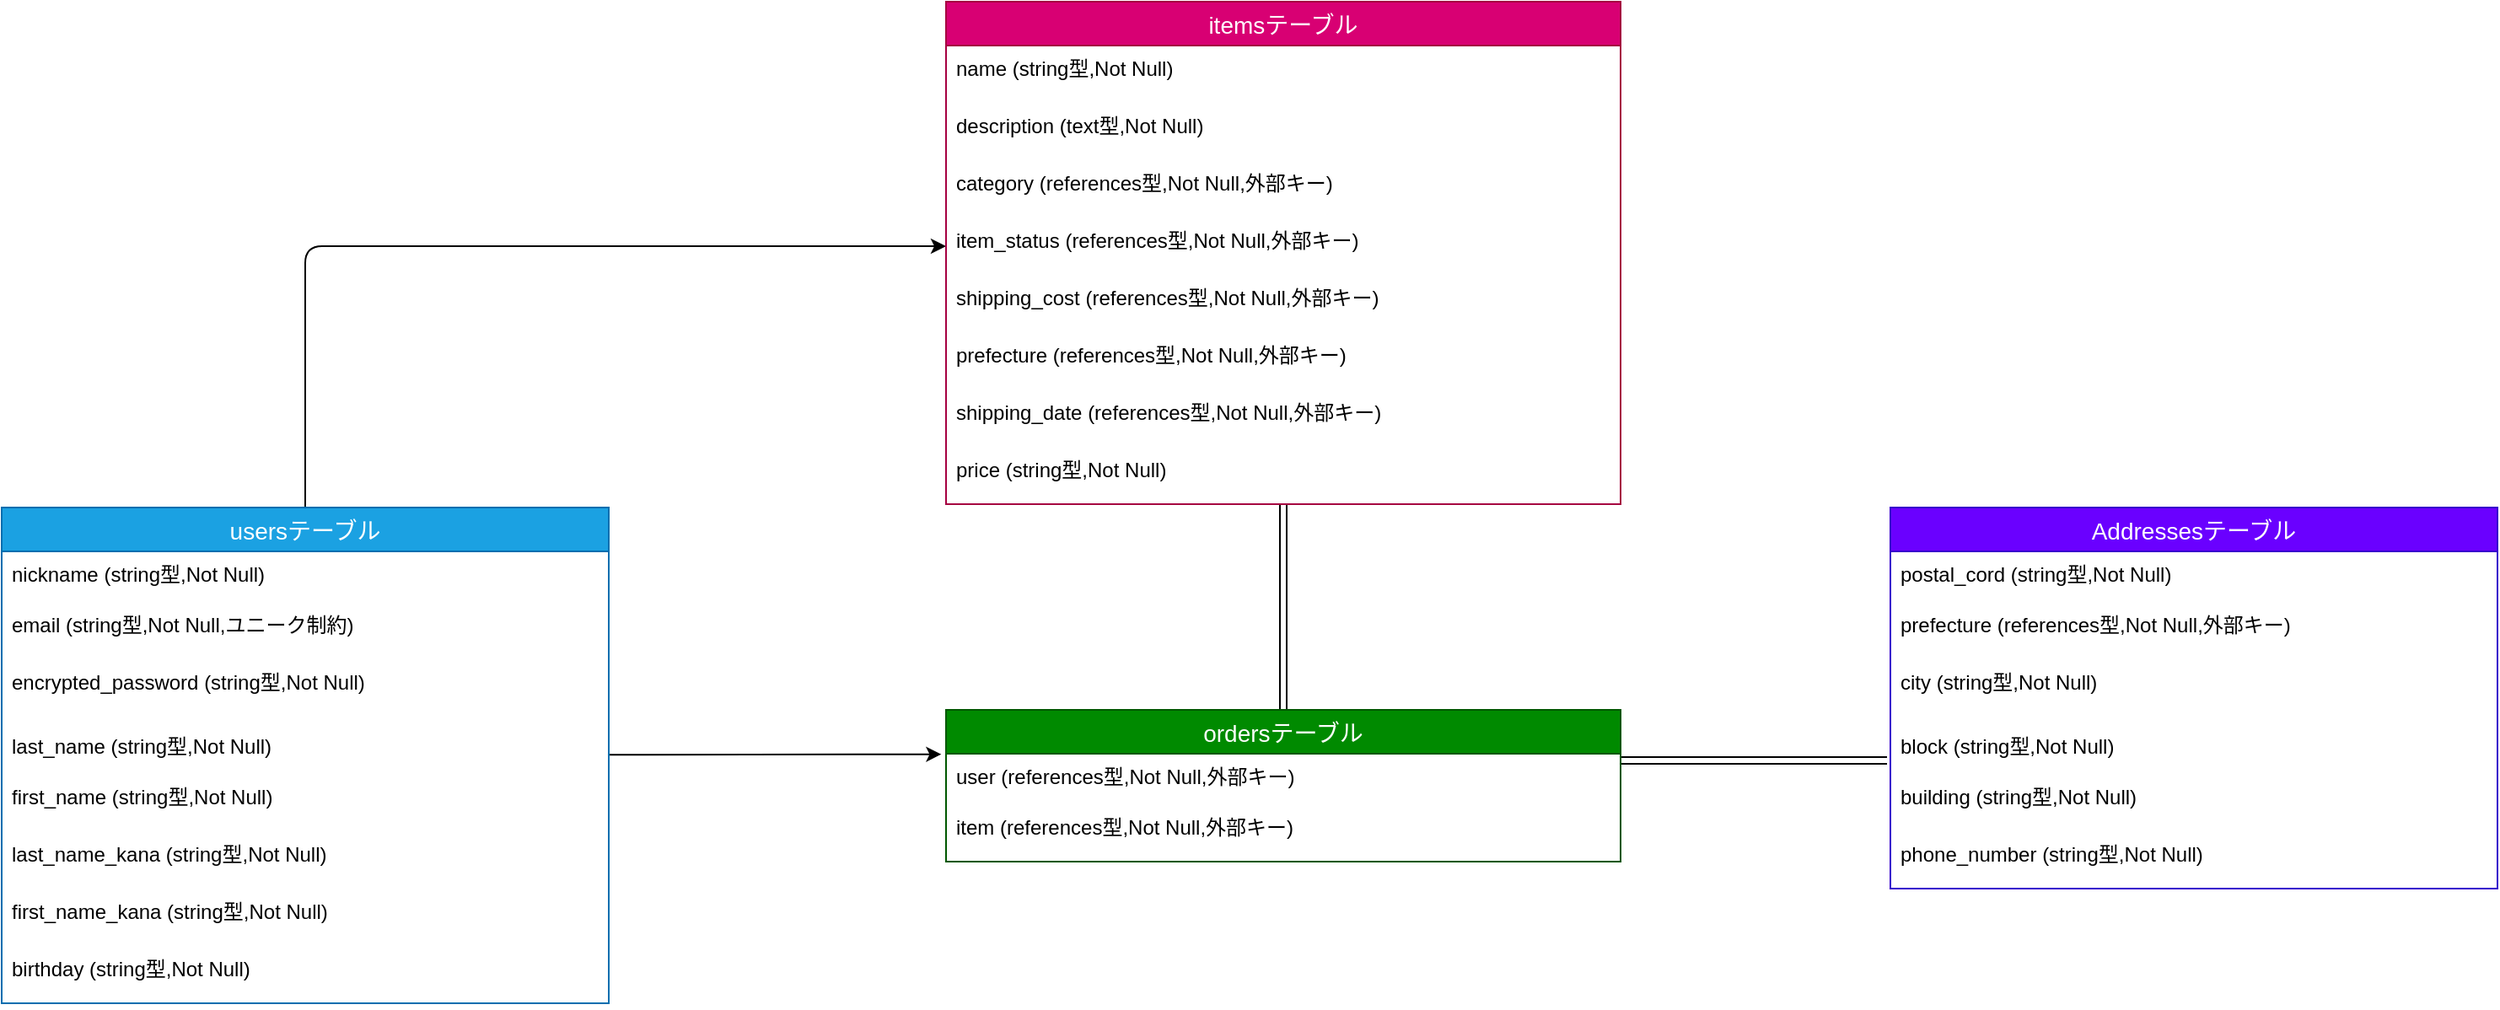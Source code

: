 <mxfile>
    <diagram id="HF0gzWP-H9rfsdYDykih" name="ページ1">
        <mxGraphModel dx="581" dy="543" grid="0" gridSize="10" guides="1" tooltips="1" connect="1" arrows="1" fold="1" page="1" pageScale="1" pageWidth="1654" pageHeight="1169" background="#ffffff" math="0" shadow="0">
            <root>
                <mxCell id="0"/>
                <mxCell id="1" parent="0"/>
                <mxCell id="109" style="edgeStyle=orthogonalEdgeStyle;html=1;entryX=0;entryY=0.5;entryDx=0;entryDy=0;labelBorderColor=#000000;fontColor=#000000;strokeColor=#000000;" edge="1" parent="1" source="49" target="86">
                    <mxGeometry relative="1" as="geometry"/>
                </mxCell>
                <mxCell id="123" style="edgeStyle=none;html=1;entryX=-0.007;entryY=0.011;entryDx=0;entryDy=0;entryPerimeter=0;labelBorderColor=#000000;fontColor=#000000;strokeColor=#000000;" edge="1" parent="1" source="49" target="96">
                    <mxGeometry relative="1" as="geometry"/>
                </mxCell>
                <mxCell id="49" value="usersテーブル" style="swimlane;fontStyle=0;childLayout=stackLayout;horizontal=1;startSize=26;horizontalStack=0;resizeParent=1;resizeParentMax=0;resizeLast=0;collapsible=1;marginBottom=0;align=center;fontSize=14;rounded=0;shadow=0;sketch=0;glass=0;fillColor=#1ba1e2;strokeColor=#006EAF;fontColor=#ffffff;" vertex="1" parent="1">
                    <mxGeometry x="40" y="1320" width="360" height="294" as="geometry"/>
                </mxCell>
                <mxCell id="57" value="nickname (string型,Not Null)" style="text;strokeColor=none;fillColor=none;spacingLeft=4;spacingRight=4;overflow=hidden;rotatable=0;points=[[0,0.5],[1,0.5]];portConstraint=eastwest;fontSize=12;fontColor=#000000;" vertex="1" parent="49">
                    <mxGeometry y="26" width="360" height="30" as="geometry"/>
                </mxCell>
                <mxCell id="55" value="email (string型,Not Null,ユニーク制約)" style="text;strokeColor=none;fillColor=none;spacingLeft=4;spacingRight=4;overflow=hidden;rotatable=0;points=[[0,0.5],[1,0.5]];portConstraint=eastwest;fontSize=12;fontColor=#000000;" vertex="1" parent="49">
                    <mxGeometry y="56" width="360" height="34" as="geometry"/>
                </mxCell>
                <mxCell id="71" value="encrypted_password (string型,Not Null)" style="text;strokeColor=none;fillColor=none;spacingLeft=4;spacingRight=4;overflow=hidden;rotatable=0;points=[[0,0.5],[1,0.5]];portConstraint=eastwest;fontSize=12;fontColor=#000000;" vertex="1" parent="49">
                    <mxGeometry y="90" width="360" height="34" as="geometry"/>
                </mxCell>
                <mxCell id="72" value="last_name (string型,Not Null)" style="text;strokeColor=none;fillColor=none;spacingLeft=4;spacingRight=4;overflow=hidden;rotatable=0;points=[[0,0.5],[1,0.5]];portConstraint=eastwest;fontSize=12;labelPosition=center;verticalLabelPosition=middle;align=left;verticalAlign=middle;fontColor=#000000;" vertex="1" parent="49">
                    <mxGeometry y="124" width="360" height="34" as="geometry"/>
                </mxCell>
                <mxCell id="76" value="first_name (string型,Not Null)" style="text;strokeColor=none;fillColor=none;spacingLeft=4;spacingRight=4;overflow=hidden;rotatable=0;points=[[0,0.5],[1,0.5]];portConstraint=eastwest;fontSize=12;fontColor=#000000;" vertex="1" parent="49">
                    <mxGeometry y="158" width="360" height="34" as="geometry"/>
                </mxCell>
                <mxCell id="78" value="last_name_kana (string型,Not Null)" style="text;strokeColor=none;fillColor=none;spacingLeft=4;spacingRight=4;overflow=hidden;rotatable=0;points=[[0,0.5],[1,0.5]];portConstraint=eastwest;fontSize=12;fontColor=#000000;" vertex="1" parent="49">
                    <mxGeometry y="192" width="360" height="34" as="geometry"/>
                </mxCell>
                <mxCell id="79" value="first_name_kana (string型,Not Null)" style="text;strokeColor=none;fillColor=none;spacingLeft=4;spacingRight=4;overflow=hidden;rotatable=0;points=[[0,0.5],[1,0.5]];portConstraint=eastwest;fontSize=12;fontColor=#000000;" vertex="1" parent="49">
                    <mxGeometry y="226" width="360" height="34" as="geometry"/>
                </mxCell>
                <mxCell id="80" value="birthday (string型,Not Null)" style="text;strokeColor=none;fillColor=none;spacingLeft=4;spacingRight=4;overflow=hidden;rotatable=0;points=[[0,0.5],[1,0.5]];portConstraint=eastwest;fontSize=12;fontColor=#000000;" vertex="1" parent="49">
                    <mxGeometry y="260" width="360" height="34" as="geometry"/>
                </mxCell>
                <mxCell id="107" style="html=1;labelBorderColor=#000000;fontColor=#000000;strokeColor=none;entryX=1;entryY=0.5;entryDx=0;entryDy=0;shape=link;edgeStyle=orthogonalEdgeStyle;startArrow=none;" edge="1" parent="1" source="95">
                    <mxGeometry relative="1" as="geometry">
                        <mxPoint x="985" y="1575" as="targetPoint"/>
                    </mxGeometry>
                </mxCell>
                <mxCell id="124" style="edgeStyle=none;shape=link;html=1;entryX=0.5;entryY=0;entryDx=0;entryDy=0;labelBorderColor=#000000;fontColor=#000000;strokeColor=#000000;" edge="1" parent="1" source="81" target="95">
                    <mxGeometry relative="1" as="geometry"/>
                </mxCell>
                <mxCell id="81" value="itemsテーブル" style="swimlane;fontStyle=0;childLayout=stackLayout;horizontal=1;startSize=26;horizontalStack=0;resizeParent=1;resizeParentMax=0;resizeLast=0;collapsible=1;marginBottom=0;align=center;fontSize=14;rounded=0;shadow=0;sketch=0;glass=0;fillColor=#d80073;strokeColor=#A50040;labelBackgroundColor=none;labelBorderColor=none;fontColor=#ffffff;gradientColor=none;" vertex="1" parent="1">
                    <mxGeometry x="600" y="1020" width="400" height="298" as="geometry">
                        <mxRectangle x="920" y="1010" width="115" height="26" as="alternateBounds"/>
                    </mxGeometry>
                </mxCell>
                <mxCell id="83" value="name (string型,Not Null)" style="text;strokeColor=none;fillColor=none;spacingLeft=4;spacingRight=4;overflow=hidden;rotatable=0;points=[[0,0.5],[1,0.5]];portConstraint=eastwest;fontSize=12;fontColor=#000000;" vertex="1" parent="81">
                    <mxGeometry y="26" width="400" height="34" as="geometry"/>
                </mxCell>
                <mxCell id="84" value="description (text型,Not Null)" style="text;strokeColor=none;fillColor=none;spacingLeft=4;spacingRight=4;overflow=hidden;rotatable=0;points=[[0,0.5],[1,0.5]];portConstraint=eastwest;fontSize=12;fontColor=#000000;" vertex="1" parent="81">
                    <mxGeometry y="60" width="400" height="34" as="geometry"/>
                </mxCell>
                <mxCell id="85" value="category (references型,Not Null,外部キー)" style="text;strokeColor=none;fillColor=none;spacingLeft=4;spacingRight=4;overflow=hidden;rotatable=0;points=[[0,0.5],[1,0.5]];portConstraint=eastwest;fontSize=12;fontColor=#000000;" vertex="1" parent="81">
                    <mxGeometry y="94" width="400" height="34" as="geometry"/>
                </mxCell>
                <mxCell id="86" value="item_status (references型,Not Null,外部キー)" style="text;strokeColor=none;fillColor=none;spacingLeft=4;spacingRight=4;overflow=hidden;rotatable=0;points=[[0,0.5],[1,0.5]];portConstraint=eastwest;fontSize=12;fontColor=#000000;" vertex="1" parent="81">
                    <mxGeometry y="128" width="400" height="34" as="geometry"/>
                </mxCell>
                <mxCell id="87" value="shipping_cost (references型,Not Null,外部キー)" style="text;strokeColor=none;fillColor=none;spacingLeft=4;spacingRight=4;overflow=hidden;rotatable=0;points=[[0,0.5],[1,0.5]];portConstraint=eastwest;fontSize=12;fontColor=#000000;" vertex="1" parent="81">
                    <mxGeometry y="162" width="400" height="34" as="geometry"/>
                </mxCell>
                <mxCell id="88" value="prefecture (references型,Not Null,外部キー)" style="text;strokeColor=none;fillColor=none;spacingLeft=4;spacingRight=4;overflow=hidden;rotatable=0;points=[[0,0.5],[1,0.5]];portConstraint=eastwest;fontSize=12;fontColor=#000000;" vertex="1" parent="81">
                    <mxGeometry y="196" width="400" height="34" as="geometry"/>
                </mxCell>
                <mxCell id="89" value="shipping_date (references型,Not Null,外部キー)" style="text;strokeColor=none;fillColor=none;spacingLeft=4;spacingRight=4;overflow=hidden;rotatable=0;points=[[0,0.5],[1,0.5]];portConstraint=eastwest;fontSize=12;fontColor=#000000;" vertex="1" parent="81">
                    <mxGeometry y="230" width="400" height="34" as="geometry"/>
                </mxCell>
                <mxCell id="90" value="price (string型,Not Null)" style="text;strokeColor=none;fillColor=none;spacingLeft=4;spacingRight=4;overflow=hidden;rotatable=0;points=[[0,0.5],[1,0.5]];portConstraint=eastwest;fontSize=12;fontColor=#000000;" vertex="1" parent="81">
                    <mxGeometry y="264" width="400" height="34" as="geometry"/>
                </mxCell>
                <mxCell id="125" style="edgeStyle=none;shape=link;html=1;entryX=1;entryY=0.133;entryDx=0;entryDy=0;entryPerimeter=0;labelBorderColor=#000000;fontColor=#000000;strokeColor=#000000;" edge="1" parent="1" target="96">
                    <mxGeometry relative="1" as="geometry">
                        <mxPoint x="1158" y="1470" as="sourcePoint"/>
                    </mxGeometry>
                </mxCell>
                <mxCell id="113" value="Addressesテーブル" style="swimlane;fontStyle=0;childLayout=stackLayout;horizontal=1;startSize=26;horizontalStack=0;resizeParent=1;resizeParentMax=0;resizeLast=0;collapsible=1;marginBottom=0;align=center;fontSize=14;rounded=0;shadow=0;sketch=0;glass=0;fillColor=#6a00ff;strokeColor=#3700CC;fontColor=#ffffff;" vertex="1" parent="1">
                    <mxGeometry x="1160" y="1320" width="360" height="226" as="geometry"/>
                </mxCell>
                <mxCell id="114" value="postal_cord (string型,Not Null)" style="text;strokeColor=none;fillColor=none;spacingLeft=4;spacingRight=4;overflow=hidden;rotatable=0;points=[[0,0.5],[1,0.5]];portConstraint=eastwest;fontSize=12;fontColor=#000000;" vertex="1" parent="113">
                    <mxGeometry y="26" width="360" height="30" as="geometry"/>
                </mxCell>
                <mxCell id="115" value="prefecture (references型,Not Null,外部キー)" style="text;strokeColor=none;fillColor=none;spacingLeft=4;spacingRight=4;overflow=hidden;rotatable=0;points=[[0,0.5],[1,0.5]];portConstraint=eastwest;fontSize=12;fontColor=#000000;" vertex="1" parent="113">
                    <mxGeometry y="56" width="360" height="34" as="geometry"/>
                </mxCell>
                <mxCell id="116" value="city (string型,Not Null)" style="text;strokeColor=none;fillColor=none;spacingLeft=4;spacingRight=4;overflow=hidden;rotatable=0;points=[[0,0.5],[1,0.5]];portConstraint=eastwest;fontSize=12;fontColor=#000000;" vertex="1" parent="113">
                    <mxGeometry y="90" width="360" height="34" as="geometry"/>
                </mxCell>
                <mxCell id="117" value="block (string型,Not Null)" style="text;strokeColor=none;fillColor=none;spacingLeft=4;spacingRight=4;overflow=hidden;rotatable=0;points=[[0,0.5],[1,0.5]];portConstraint=eastwest;fontSize=12;labelPosition=center;verticalLabelPosition=middle;align=left;verticalAlign=middle;fontColor=#000000;" vertex="1" parent="113">
                    <mxGeometry y="124" width="360" height="34" as="geometry"/>
                </mxCell>
                <mxCell id="118" value="building (string型,Not Null)" style="text;strokeColor=none;fillColor=none;spacingLeft=4;spacingRight=4;overflow=hidden;rotatable=0;points=[[0,0.5],[1,0.5]];portConstraint=eastwest;fontSize=12;fontColor=#000000;" vertex="1" parent="113">
                    <mxGeometry y="158" width="360" height="34" as="geometry"/>
                </mxCell>
                <mxCell id="119" value="phone_number (string型,Not Null)" style="text;strokeColor=none;fillColor=none;spacingLeft=4;spacingRight=4;overflow=hidden;rotatable=0;points=[[0,0.5],[1,0.5]];portConstraint=eastwest;fontSize=12;fontColor=#000000;" vertex="1" parent="113">
                    <mxGeometry y="192" width="360" height="34" as="geometry"/>
                </mxCell>
                <mxCell id="95" value="ordersテーブル" style="swimlane;fontStyle=0;childLayout=stackLayout;horizontal=1;startSize=26;horizontalStack=0;resizeParent=1;resizeParentMax=0;resizeLast=0;collapsible=1;marginBottom=0;align=center;fontSize=14;rounded=0;shadow=0;sketch=0;glass=0;fillColor=#008a00;strokeColor=#005700;fontColor=#ffffff;" vertex="1" parent="1">
                    <mxGeometry x="600" y="1440" width="400" height="90" as="geometry"/>
                </mxCell>
                <mxCell id="96" value="user (references型,Not Null,外部キー)" style="text;strokeColor=none;fillColor=none;spacingLeft=4;spacingRight=4;overflow=hidden;rotatable=0;points=[[0,0.5],[1,0.5]];portConstraint=eastwest;fontSize=12;fontColor=#000000;" vertex="1" parent="95">
                    <mxGeometry y="26" width="400" height="30" as="geometry"/>
                </mxCell>
                <mxCell id="97" value="item (references型,Not Null,外部キー)" style="text;strokeColor=none;fillColor=none;spacingLeft=4;spacingRight=4;overflow=hidden;rotatable=0;points=[[0,0.5],[1,0.5]];portConstraint=eastwest;fontSize=12;fontColor=#000000;" vertex="1" parent="95">
                    <mxGeometry y="56" width="400" height="34" as="geometry"/>
                </mxCell>
                <mxCell id="122" value="" style="html=1;labelBorderColor=#000000;fontColor=#000000;strokeColor=none;shape=link;endArrow=none;" edge="1" parent="1" target="95">
                    <mxGeometry relative="1" as="geometry">
                        <mxPoint x="985" y="1575" as="targetPoint"/>
                        <mxPoint x="800" y="1320" as="sourcePoint"/>
                    </mxGeometry>
                </mxCell>
            </root>
        </mxGraphModel>
    </diagram>
</mxfile>